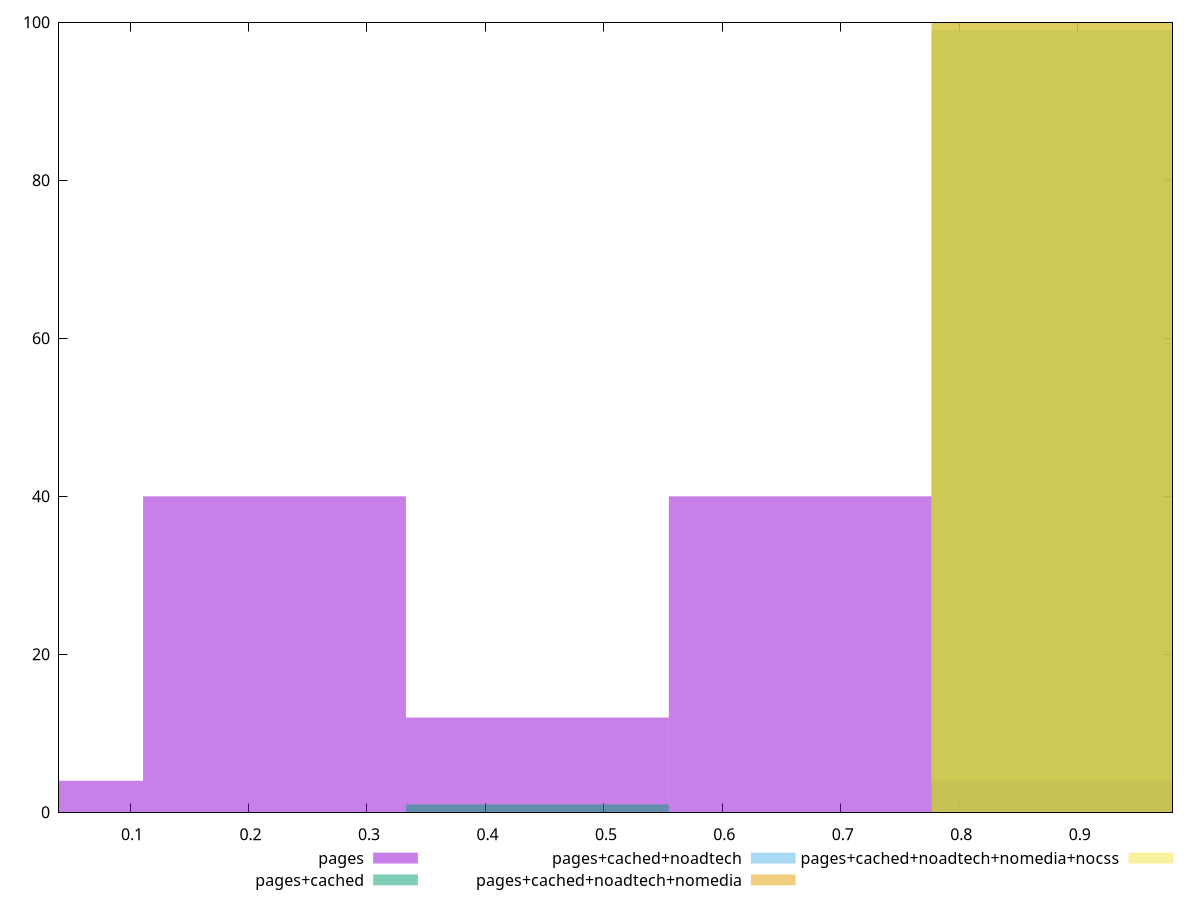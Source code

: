 reset

$pages <<EOF
0.6657498040982225 40
0.22191660136607416 40
0.4438332027321483 12
0 4
0.8876664054642966 4
EOF

$pagesCached <<EOF
0.4438332027321483 1
0.8876664054642966 99
EOF

$pagesCachedNoadtech <<EOF
0.8876664054642966 100
EOF

$pagesCachedNoadtechNomedia <<EOF
0.8876664054642966 100
EOF

$pagesCachedNoadtechNomediaNocss <<EOF
0.8876664054642966 100
EOF

set key outside below
set boxwidth 0.22191660136607416
set xrange [0.04:0.98]
set yrange [0:100]
set trange [0:100]
set style fill transparent solid 0.5 noborder
set terminal svg size 640, 530 enhanced background rgb 'white'
set output "report_00009_2021-02-08T22-37-41.559Z/first-meaningful-paint/comparison/histogram/all_score.svg"

plot $pages title "pages" with boxes, \
     $pagesCached title "pages+cached" with boxes, \
     $pagesCachedNoadtech title "pages+cached+noadtech" with boxes, \
     $pagesCachedNoadtechNomedia title "pages+cached+noadtech+nomedia" with boxes, \
     $pagesCachedNoadtechNomediaNocss title "pages+cached+noadtech+nomedia+nocss" with boxes

reset
